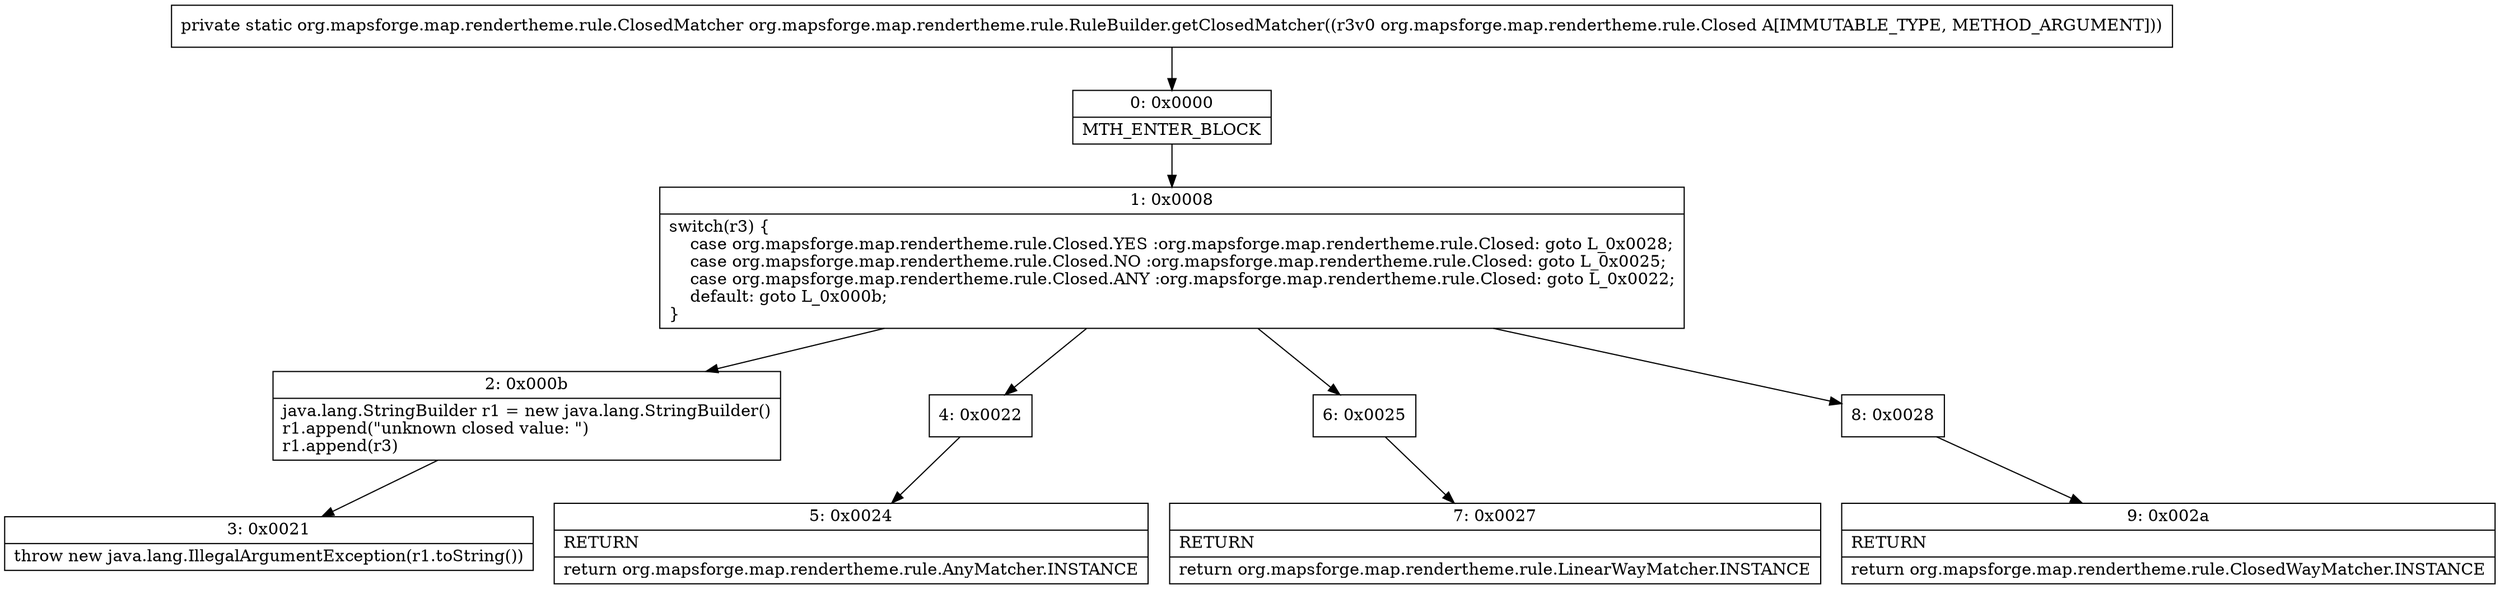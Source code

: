 digraph "CFG fororg.mapsforge.map.rendertheme.rule.RuleBuilder.getClosedMatcher(Lorg\/mapsforge\/map\/rendertheme\/rule\/Closed;)Lorg\/mapsforge\/map\/rendertheme\/rule\/ClosedMatcher;" {
Node_0 [shape=record,label="{0\:\ 0x0000|MTH_ENTER_BLOCK\l}"];
Node_1 [shape=record,label="{1\:\ 0x0008|switch(r3) \{\l    case org.mapsforge.map.rendertheme.rule.Closed.YES :org.mapsforge.map.rendertheme.rule.Closed: goto L_0x0028;\l    case org.mapsforge.map.rendertheme.rule.Closed.NO :org.mapsforge.map.rendertheme.rule.Closed: goto L_0x0025;\l    case org.mapsforge.map.rendertheme.rule.Closed.ANY :org.mapsforge.map.rendertheme.rule.Closed: goto L_0x0022;\l    default: goto L_0x000b;\l\}\l}"];
Node_2 [shape=record,label="{2\:\ 0x000b|java.lang.StringBuilder r1 = new java.lang.StringBuilder()\lr1.append(\"unknown closed value: \")\lr1.append(r3)\l}"];
Node_3 [shape=record,label="{3\:\ 0x0021|throw new java.lang.IllegalArgumentException(r1.toString())\l}"];
Node_4 [shape=record,label="{4\:\ 0x0022}"];
Node_5 [shape=record,label="{5\:\ 0x0024|RETURN\l|return org.mapsforge.map.rendertheme.rule.AnyMatcher.INSTANCE\l}"];
Node_6 [shape=record,label="{6\:\ 0x0025}"];
Node_7 [shape=record,label="{7\:\ 0x0027|RETURN\l|return org.mapsforge.map.rendertheme.rule.LinearWayMatcher.INSTANCE\l}"];
Node_8 [shape=record,label="{8\:\ 0x0028}"];
Node_9 [shape=record,label="{9\:\ 0x002a|RETURN\l|return org.mapsforge.map.rendertheme.rule.ClosedWayMatcher.INSTANCE\l}"];
MethodNode[shape=record,label="{private static org.mapsforge.map.rendertheme.rule.ClosedMatcher org.mapsforge.map.rendertheme.rule.RuleBuilder.getClosedMatcher((r3v0 org.mapsforge.map.rendertheme.rule.Closed A[IMMUTABLE_TYPE, METHOD_ARGUMENT])) }"];
MethodNode -> Node_0;
Node_0 -> Node_1;
Node_1 -> Node_2;
Node_1 -> Node_4;
Node_1 -> Node_6;
Node_1 -> Node_8;
Node_2 -> Node_3;
Node_4 -> Node_5;
Node_6 -> Node_7;
Node_8 -> Node_9;
}

